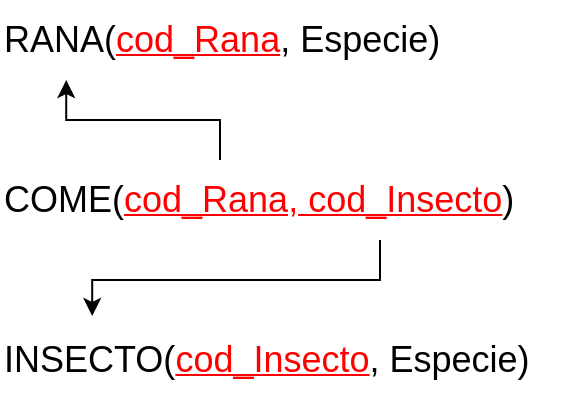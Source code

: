 <mxfile version="22.1.0" type="device">
  <diagram name="Página-1" id="DZmhfnWZRSIIMBUT1VN2">
    <mxGraphModel dx="954" dy="559" grid="1" gridSize="10" guides="1" tooltips="1" connect="1" arrows="1" fold="1" page="1" pageScale="1" pageWidth="827" pageHeight="1169" math="0" shadow="0">
      <root>
        <mxCell id="0" />
        <mxCell id="1" parent="0" />
        <mxCell id="7QfS9P6-W3Mq-XmjWOR0-1" value="&lt;font style=&quot;font-size: 18px&quot;&gt;RANA(&lt;font color=&quot;#ff0000&quot;&gt;&lt;u&gt;cod_Rana&lt;/u&gt;&lt;/font&gt;, Especie)&lt;/font&gt;" style="text;html=1;align=left;verticalAlign=middle;resizable=0;points=[];autosize=1;" vertex="1" parent="1">
          <mxGeometry x="260" y="200" width="240" height="40" as="geometry" />
        </mxCell>
        <mxCell id="7QfS9P6-W3Mq-XmjWOR0-2" value="&lt;font style=&quot;font-size: 18px&quot;&gt;INSECTO(&lt;u style=&quot;border-color: var(--border-color); color: rgb(255, 0, 0);&quot;&gt;cod_Insecto&lt;/u&gt;, Especie)&lt;/font&gt;" style="text;html=1;align=left;verticalAlign=middle;resizable=0;points=[];autosize=1;" vertex="1" parent="1">
          <mxGeometry x="260" y="360" width="290" height="40" as="geometry" />
        </mxCell>
        <mxCell id="7QfS9P6-W3Mq-XmjWOR0-4" value="&lt;font style=&quot;font-size: 18px&quot;&gt;COME(&lt;font color=&quot;#ff0000&quot;&gt;&lt;u&gt;cod_Rana, cod_Insecto&lt;/u&gt;&lt;/font&gt;)&lt;/font&gt;" style="text;html=1;align=left;verticalAlign=middle;resizable=0;points=[];autosize=1;" vertex="1" parent="1">
          <mxGeometry x="260" y="280" width="280" height="40" as="geometry" />
        </mxCell>
        <mxCell id="7QfS9P6-W3Mq-XmjWOR0-5" style="edgeStyle=orthogonalEdgeStyle;rounded=0;orthogonalLoop=1;jettySize=auto;html=1;entryX=0.159;entryY=-0.05;entryDx=0;entryDy=0;entryPerimeter=0;" edge="1" parent="1" source="7QfS9P6-W3Mq-XmjWOR0-4" target="7QfS9P6-W3Mq-XmjWOR0-2">
          <mxGeometry relative="1" as="geometry">
            <Array as="points">
              <mxPoint x="450" y="340" />
              <mxPoint x="306" y="340" />
            </Array>
          </mxGeometry>
        </mxCell>
        <mxCell id="7QfS9P6-W3Mq-XmjWOR0-6" style="edgeStyle=orthogonalEdgeStyle;rounded=0;orthogonalLoop=1;jettySize=auto;html=1;entryX=0.138;entryY=1;entryDx=0;entryDy=0;entryPerimeter=0;" edge="1" parent="1" source="7QfS9P6-W3Mq-XmjWOR0-4" target="7QfS9P6-W3Mq-XmjWOR0-1">
          <mxGeometry relative="1" as="geometry">
            <Array as="points">
              <mxPoint x="370" y="260" />
              <mxPoint x="293" y="260" />
            </Array>
          </mxGeometry>
        </mxCell>
      </root>
    </mxGraphModel>
  </diagram>
</mxfile>
